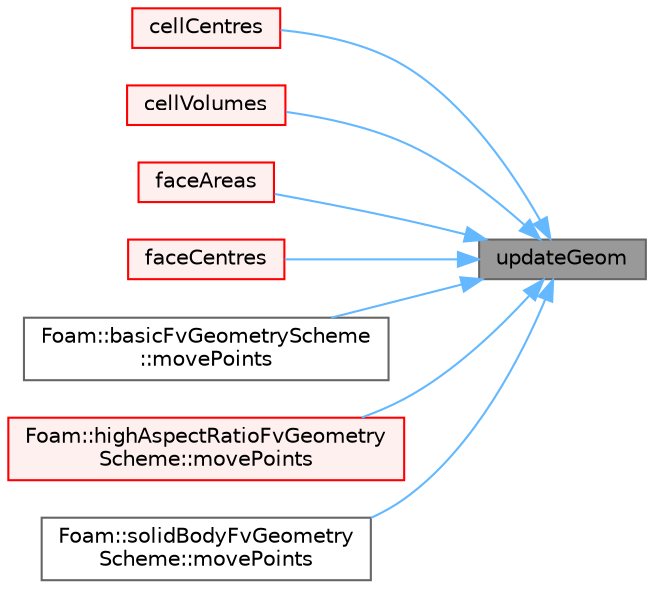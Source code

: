 digraph "updateGeom"
{
 // LATEX_PDF_SIZE
  bgcolor="transparent";
  edge [fontname=Helvetica,fontsize=10,labelfontname=Helvetica,labelfontsize=10];
  node [fontname=Helvetica,fontsize=10,shape=box,height=0.2,width=0.4];
  rankdir="RL";
  Node1 [id="Node000001",label="updateGeom",height=0.2,width=0.4,color="gray40", fillcolor="grey60", style="filled", fontcolor="black",tooltip=" "];
  Node1 -> Node2 [id="edge1_Node000001_Node000002",dir="back",color="steelblue1",style="solid",tooltip=" "];
  Node2 [id="Node000002",label="cellCentres",height=0.2,width=0.4,color="red", fillcolor="#FFF0F0", style="filled",URL="$classFoam_1_1primitiveMesh.html#a7300aee2989c6ec70e39436816461902",tooltip=" "];
  Node1 -> Node66 [id="edge2_Node000001_Node000066",dir="back",color="steelblue1",style="solid",tooltip=" "];
  Node66 [id="Node000066",label="cellVolumes",height=0.2,width=0.4,color="red", fillcolor="#FFF0F0", style="filled",URL="$classFoam_1_1primitiveMesh.html#a443abc3c18bf138e5d927912791cecf7",tooltip=" "];
  Node1 -> Node89 [id="edge3_Node000001_Node000089",dir="back",color="steelblue1",style="solid",tooltip=" "];
  Node89 [id="Node000089",label="faceAreas",height=0.2,width=0.4,color="red", fillcolor="#FFF0F0", style="filled",URL="$classFoam_1_1primitiveMesh.html#adefd042a02b5fa7ab8ab95063a631420",tooltip=" "];
  Node1 -> Node97 [id="edge4_Node000001_Node000097",dir="back",color="steelblue1",style="solid",tooltip=" "];
  Node97 [id="Node000097",label="faceCentres",height=0.2,width=0.4,color="red", fillcolor="#FFF0F0", style="filled",URL="$classFoam_1_1primitiveMesh.html#a3319847c9ee813a5398d011b08de25a4",tooltip=" "];
  Node1 -> Node134 [id="edge5_Node000001_Node000134",dir="back",color="steelblue1",style="solid",tooltip=" "];
  Node134 [id="Node000134",label="Foam::basicFvGeometryScheme\l::movePoints",height=0.2,width=0.4,color="grey40", fillcolor="white", style="filled",URL="$classFoam_1_1basicFvGeometryScheme.html#a6515a3b20e9603401422337166c347f2",tooltip=" "];
  Node1 -> Node135 [id="edge6_Node000001_Node000135",dir="back",color="steelblue1",style="solid",tooltip=" "];
  Node135 [id="Node000135",label="Foam::highAspectRatioFvGeometry\lScheme::movePoints",height=0.2,width=0.4,color="red", fillcolor="#FFF0F0", style="filled",URL="$classFoam_1_1highAspectRatioFvGeometryScheme.html#a6515a3b20e9603401422337166c347f2",tooltip=" "];
  Node1 -> Node138 [id="edge7_Node000001_Node000138",dir="back",color="steelblue1",style="solid",tooltip=" "];
  Node138 [id="Node000138",label="Foam::solidBodyFvGeometry\lScheme::movePoints",height=0.2,width=0.4,color="grey40", fillcolor="white", style="filled",URL="$classFoam_1_1solidBodyFvGeometryScheme.html#a6515a3b20e9603401422337166c347f2",tooltip=" "];
}
